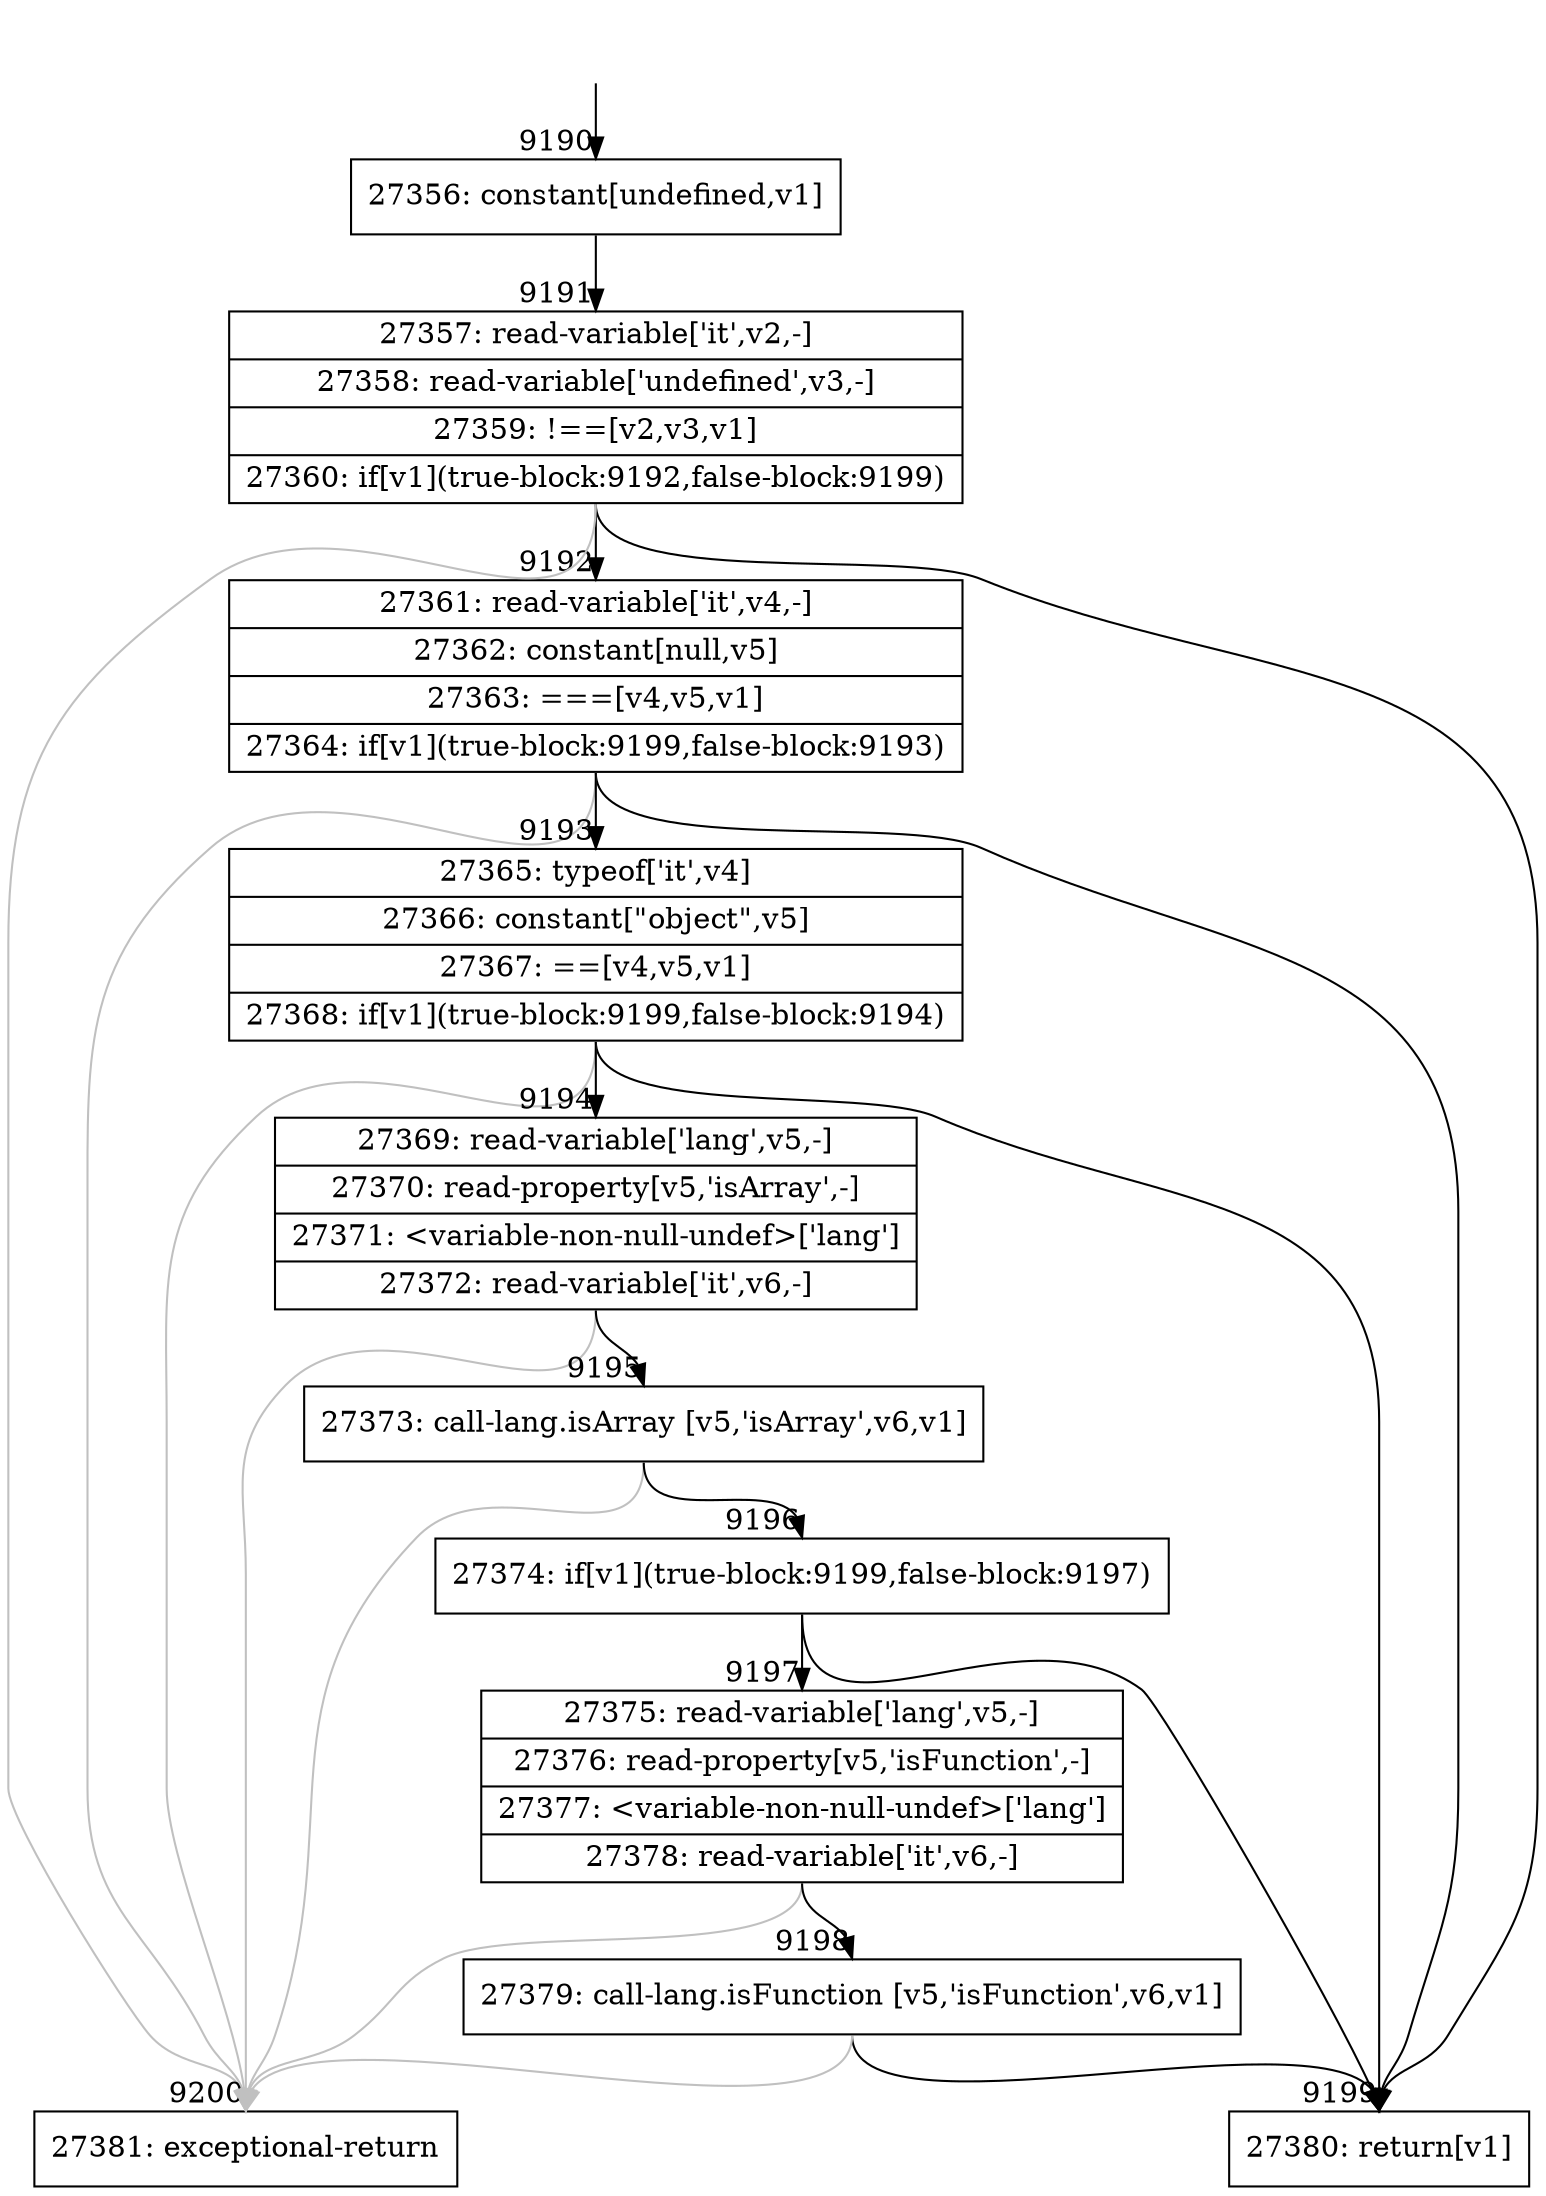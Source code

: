 digraph {
rankdir="TD"
BB_entry628[shape=none,label=""];
BB_entry628 -> BB9190 [tailport=s, headport=n, headlabel="    9190"]
BB9190 [shape=record label="{27356: constant[undefined,v1]}" ] 
BB9190 -> BB9191 [tailport=s, headport=n, headlabel="      9191"]
BB9191 [shape=record label="{27357: read-variable['it',v2,-]|27358: read-variable['undefined',v3,-]|27359: !==[v2,v3,v1]|27360: if[v1](true-block:9192,false-block:9199)}" ] 
BB9191 -> BB9199 [tailport=s, headport=n, headlabel="      9199"]
BB9191 -> BB9192 [tailport=s, headport=n, headlabel="      9192"]
BB9191 -> BB9200 [tailport=s, headport=n, color=gray, headlabel="      9200"]
BB9192 [shape=record label="{27361: read-variable['it',v4,-]|27362: constant[null,v5]|27363: ===[v4,v5,v1]|27364: if[v1](true-block:9199,false-block:9193)}" ] 
BB9192 -> BB9199 [tailport=s, headport=n]
BB9192 -> BB9193 [tailport=s, headport=n, headlabel="      9193"]
BB9192 -> BB9200 [tailport=s, headport=n, color=gray]
BB9193 [shape=record label="{27365: typeof['it',v4]|27366: constant[\"object\",v5]|27367: ==[v4,v5,v1]|27368: if[v1](true-block:9199,false-block:9194)}" ] 
BB9193 -> BB9199 [tailport=s, headport=n]
BB9193 -> BB9194 [tailport=s, headport=n, headlabel="      9194"]
BB9193 -> BB9200 [tailport=s, headport=n, color=gray]
BB9194 [shape=record label="{27369: read-variable['lang',v5,-]|27370: read-property[v5,'isArray',-]|27371: \<variable-non-null-undef\>['lang']|27372: read-variable['it',v6,-]}" ] 
BB9194 -> BB9195 [tailport=s, headport=n, headlabel="      9195"]
BB9194 -> BB9200 [tailport=s, headport=n, color=gray]
BB9195 [shape=record label="{27373: call-lang.isArray [v5,'isArray',v6,v1]}" ] 
BB9195 -> BB9196 [tailport=s, headport=n, headlabel="      9196"]
BB9195 -> BB9200 [tailport=s, headport=n, color=gray]
BB9196 [shape=record label="{27374: if[v1](true-block:9199,false-block:9197)}" ] 
BB9196 -> BB9199 [tailport=s, headport=n]
BB9196 -> BB9197 [tailport=s, headport=n, headlabel="      9197"]
BB9197 [shape=record label="{27375: read-variable['lang',v5,-]|27376: read-property[v5,'isFunction',-]|27377: \<variable-non-null-undef\>['lang']|27378: read-variable['it',v6,-]}" ] 
BB9197 -> BB9198 [tailport=s, headport=n, headlabel="      9198"]
BB9197 -> BB9200 [tailport=s, headport=n, color=gray]
BB9198 [shape=record label="{27379: call-lang.isFunction [v5,'isFunction',v6,v1]}" ] 
BB9198 -> BB9199 [tailport=s, headport=n]
BB9198 -> BB9200 [tailport=s, headport=n, color=gray]
BB9199 [shape=record label="{27380: return[v1]}" ] 
BB9200 [shape=record label="{27381: exceptional-return}" ] 
//#$~ 12883
}
